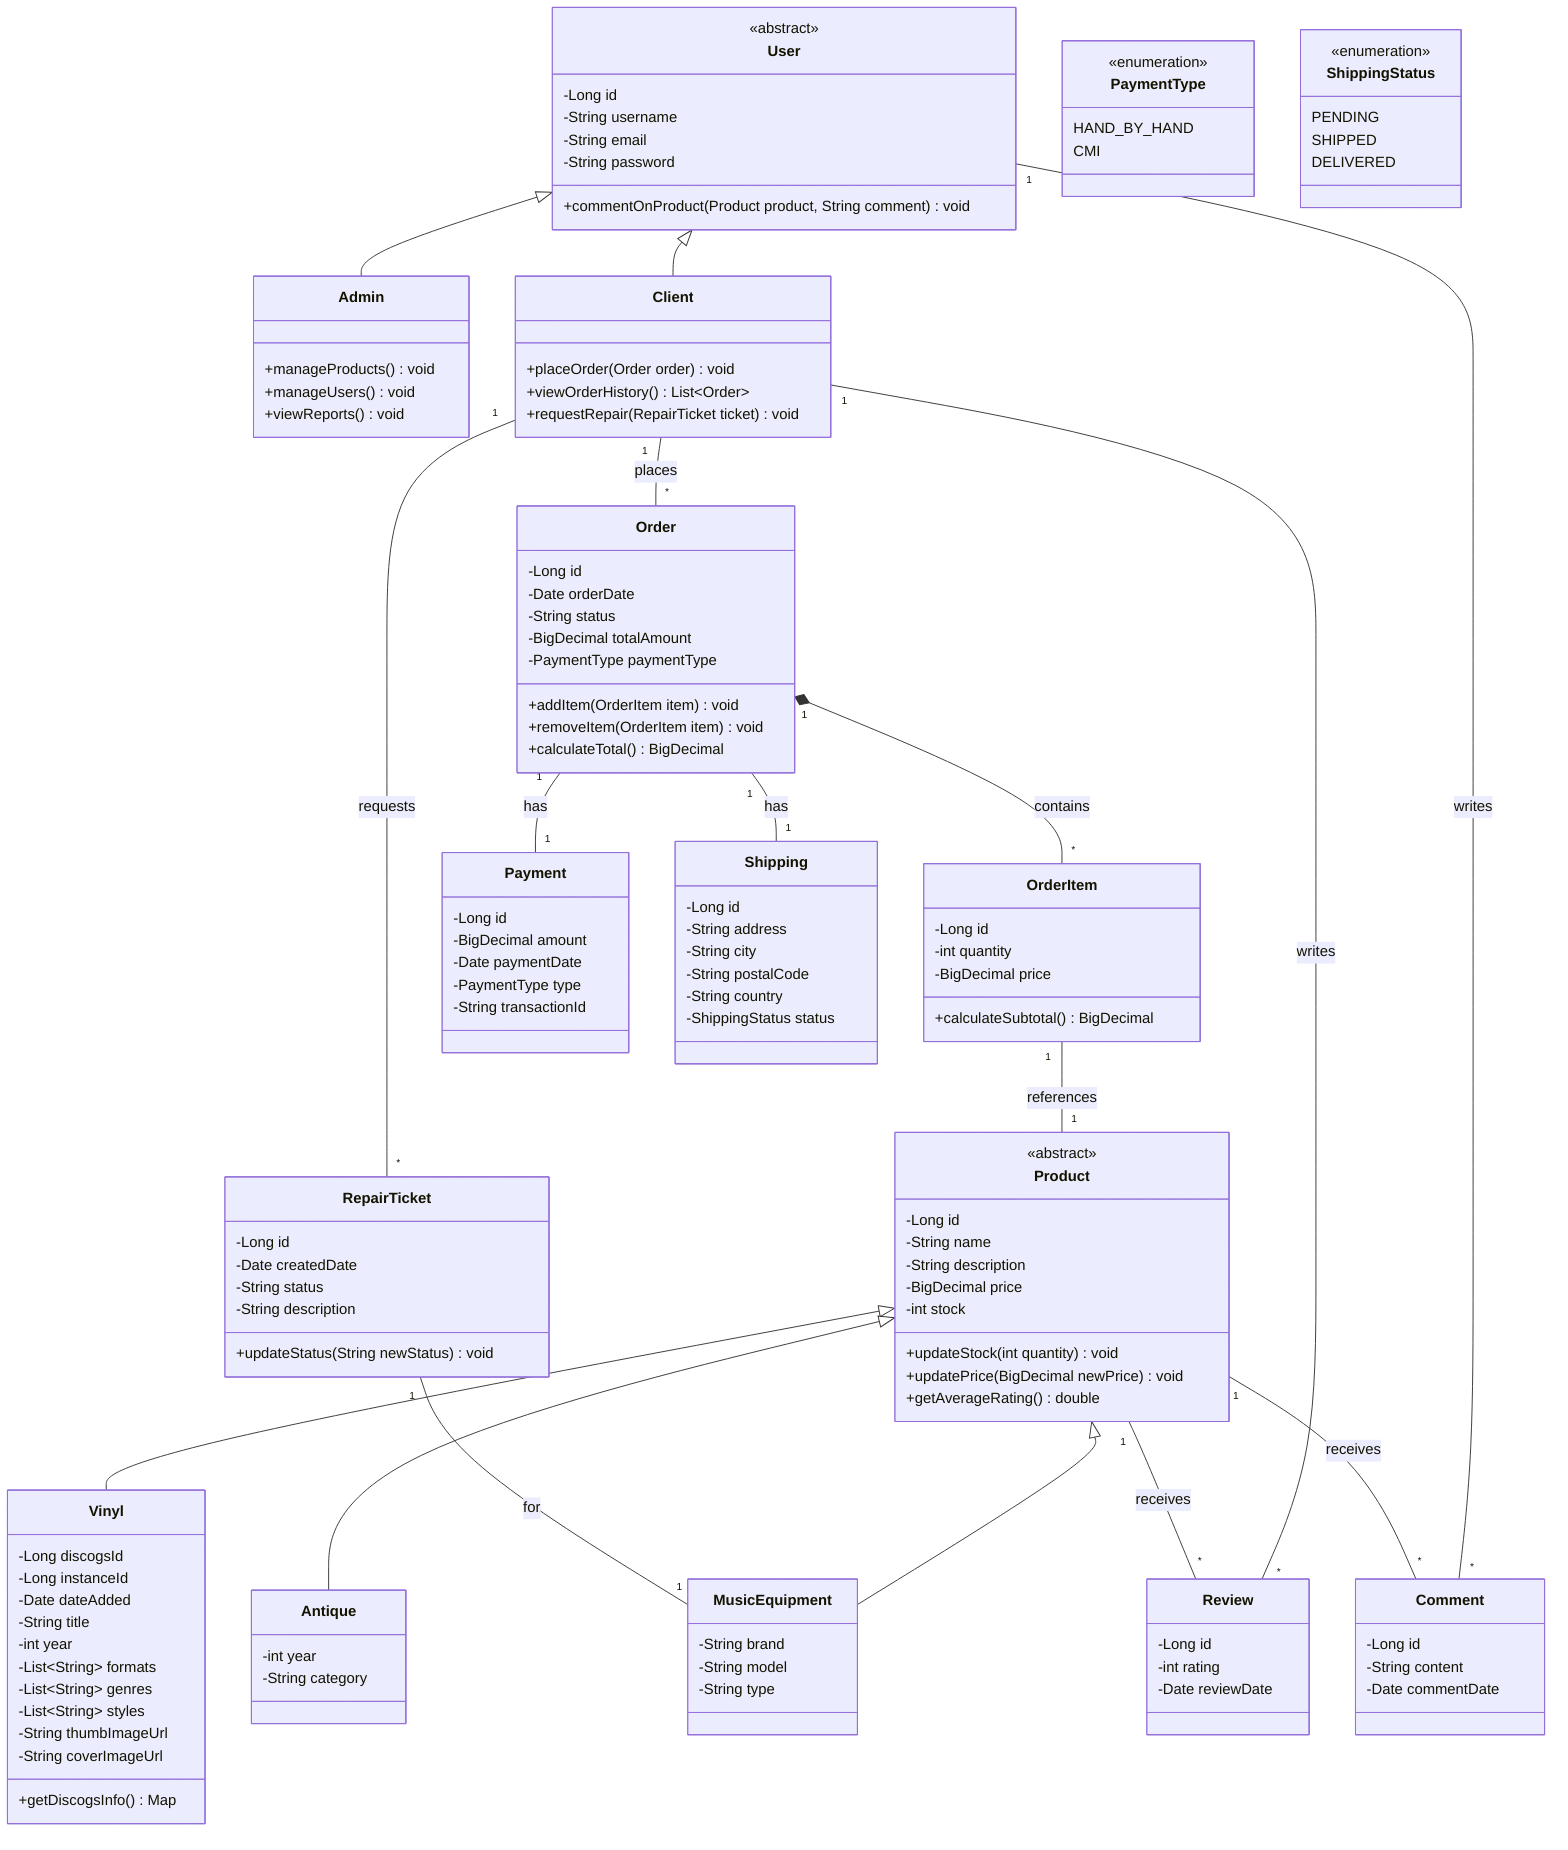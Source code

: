 classDiagram
    class User {
        <<abstract>>
        -Long id
        -String username
        -String email
        -String password
        +commentOnProduct(Product product, String comment) void
    }

    class Admin {
        +manageProducts() void
        +manageUsers() void
        +viewReports() void
    }

    class Client {
        +placeOrder(Order order) void
        +viewOrderHistory() List~Order~
        +requestRepair(RepairTicket ticket) void
    }

    class Product {
        <<abstract>>
        -Long id
        -String name
        -String description
        -BigDecimal price
        -int stock
        +updateStock(int quantity) void
        +updatePrice(BigDecimal newPrice) void
        +getAverageRating() double
    }

    class Vinyl {
        -Long discogsId
        -Long instanceId
        -Date dateAdded
        -String title
        -int year
        -List~String~ formats
        -List~String~ genres
        -List~String~ styles
        -String thumbImageUrl
        -String coverImageUrl
        +getDiscogsInfo() Map
    }

    class MusicEquipment {
        -String brand
        -String model
        -String type
    }

    class Antique {
        -int year
        -String category
    }

    class Order {
        -Long id
        -Date orderDate
        -String status
        -BigDecimal totalAmount
        -PaymentType paymentType
        +addItem(OrderItem item) void
        +removeItem(OrderItem item) void
        +calculateTotal() BigDecimal
    }

    class OrderItem {
        -Long id
        -int quantity
        -BigDecimal price
        +calculateSubtotal() BigDecimal
    }

    class Payment {
        -Long id
        -BigDecimal amount
        -Date paymentDate
        -PaymentType type
        -String transactionId
    }

    class PaymentType {
        <<enumeration>>
        HAND_BY_HAND
        CMI
    }

    class Shipping {
        -Long id
        -String address
        -String city
        -String postalCode
        -String country
        -ShippingStatus status
    }

    class ShippingStatus {
        <<enumeration>>
        PENDING
        SHIPPED
        DELIVERED
    }

    class Review {
        -Long id
        -int rating
        -Date reviewDate
    }

    class Comment {
        -Long id
        -String content
        -Date commentDate
    }

    class RepairTicket {
        -Long id
        -Date createdDate
        -String status
        -String description
        +updateStatus(String newStatus) void
    }

    User <|-- Admin
    User <|-- Client
    Client "1" -- "*" Order : places
    Client "1" -- "*" RepairTicket : requests
    Client "1" -- "*" Review : writes
    User "1" -- "*" Comment : writes
    Order "1" *-- "*" OrderItem : contains
    Order "1" -- "1" Payment : has
    Order "1" -- "1" Shipping : has
    OrderItem "1" -- "1" Product : references
    Product <|-- Vinyl
    Product <|-- MusicEquipment
    Product <|-- Antique
    Product "1" -- "*" Review : receives
    Product "1" -- "*" Comment : receives
    RepairTicket "1" -- "1" MusicEquipment : for